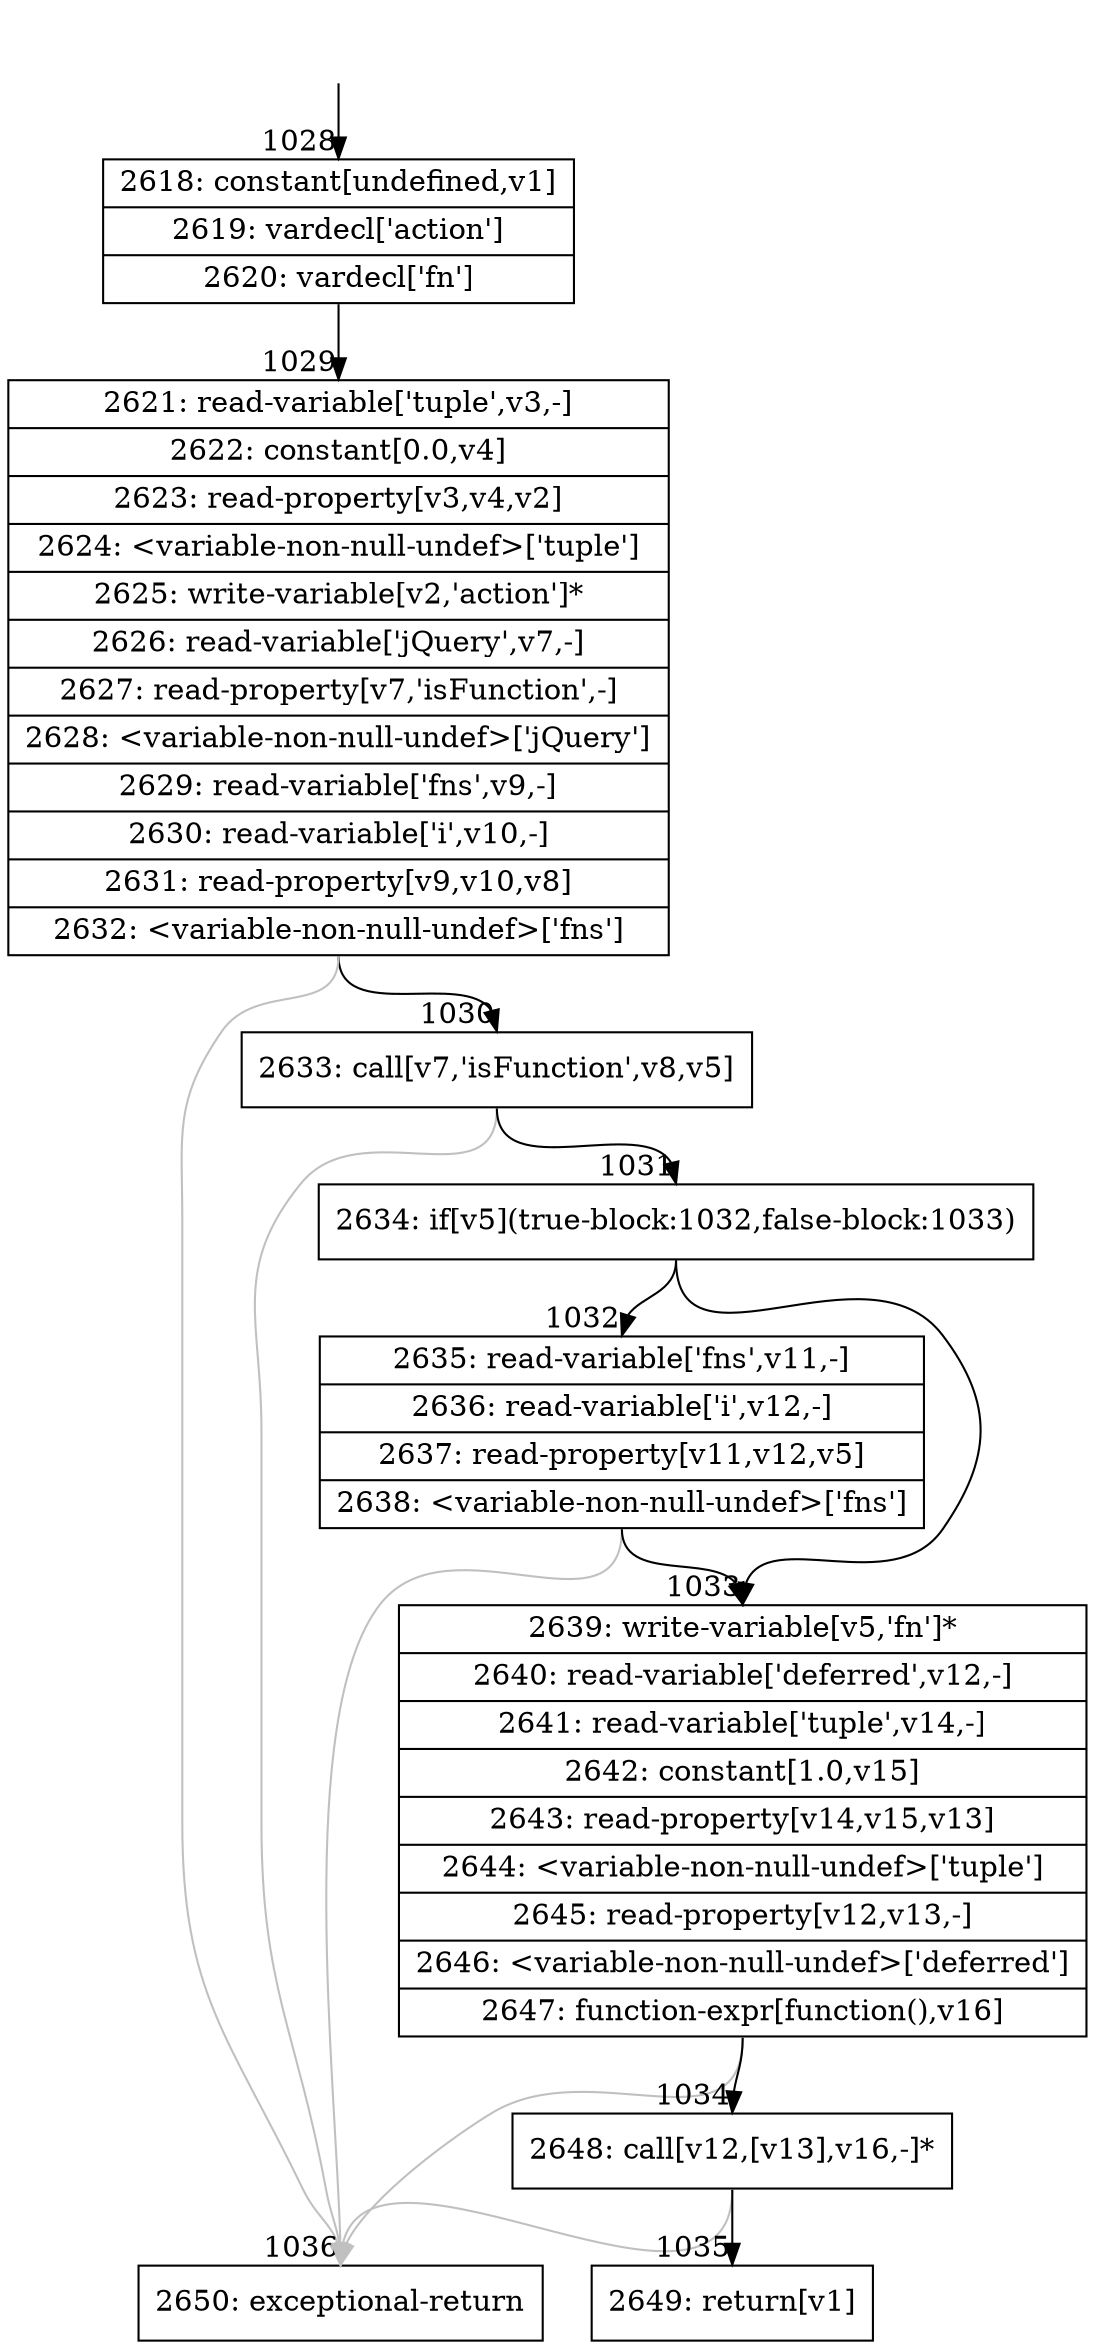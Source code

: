 digraph {
rankdir="TD"
BB_entry80[shape=none,label=""];
BB_entry80 -> BB1028 [tailport=s, headport=n, headlabel="    1028"]
BB1028 [shape=record label="{2618: constant[undefined,v1]|2619: vardecl['action']|2620: vardecl['fn']}" ] 
BB1028 -> BB1029 [tailport=s, headport=n, headlabel="      1029"]
BB1029 [shape=record label="{2621: read-variable['tuple',v3,-]|2622: constant[0.0,v4]|2623: read-property[v3,v4,v2]|2624: \<variable-non-null-undef\>['tuple']|2625: write-variable[v2,'action']*|2626: read-variable['jQuery',v7,-]|2627: read-property[v7,'isFunction',-]|2628: \<variable-non-null-undef\>['jQuery']|2629: read-variable['fns',v9,-]|2630: read-variable['i',v10,-]|2631: read-property[v9,v10,v8]|2632: \<variable-non-null-undef\>['fns']}" ] 
BB1029 -> BB1030 [tailport=s, headport=n, headlabel="      1030"]
BB1029 -> BB1036 [tailport=s, headport=n, color=gray, headlabel="      1036"]
BB1030 [shape=record label="{2633: call[v7,'isFunction',v8,v5]}" ] 
BB1030 -> BB1031 [tailport=s, headport=n, headlabel="      1031"]
BB1030 -> BB1036 [tailport=s, headport=n, color=gray]
BB1031 [shape=record label="{2634: if[v5](true-block:1032,false-block:1033)}" ] 
BB1031 -> BB1033 [tailport=s, headport=n, headlabel="      1033"]
BB1031 -> BB1032 [tailport=s, headport=n, headlabel="      1032"]
BB1032 [shape=record label="{2635: read-variable['fns',v11,-]|2636: read-variable['i',v12,-]|2637: read-property[v11,v12,v5]|2638: \<variable-non-null-undef\>['fns']}" ] 
BB1032 -> BB1033 [tailport=s, headport=n]
BB1032 -> BB1036 [tailport=s, headport=n, color=gray]
BB1033 [shape=record label="{2639: write-variable[v5,'fn']*|2640: read-variable['deferred',v12,-]|2641: read-variable['tuple',v14,-]|2642: constant[1.0,v15]|2643: read-property[v14,v15,v13]|2644: \<variable-non-null-undef\>['tuple']|2645: read-property[v12,v13,-]|2646: \<variable-non-null-undef\>['deferred']|2647: function-expr[function(),v16]}" ] 
BB1033 -> BB1034 [tailport=s, headport=n, headlabel="      1034"]
BB1033 -> BB1036 [tailport=s, headport=n, color=gray]
BB1034 [shape=record label="{2648: call[v12,[v13],v16,-]*}" ] 
BB1034 -> BB1035 [tailport=s, headport=n, headlabel="      1035"]
BB1034 -> BB1036 [tailport=s, headport=n, color=gray]
BB1035 [shape=record label="{2649: return[v1]}" ] 
BB1036 [shape=record label="{2650: exceptional-return}" ] 
}
